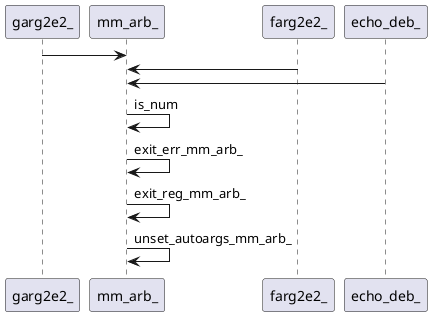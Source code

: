 @startuml rete
garg2e2_ -> mm_arb_ 
farg2e2_ -> mm_arb_
echo_deb_ -> mm_arb_
mm_arb_ -> mm_arb_:is_num
mm_arb_ -> mm_arb_:exit_err_mm_arb_
mm_arb_ -> mm_arb_:exit_reg_mm_arb_
mm_arb_ -> mm_arb_:unset_autoargs_mm_arb_
' {wrap_fn}
' fnn o-> mm_arb_
' {body_fn}
@enduml